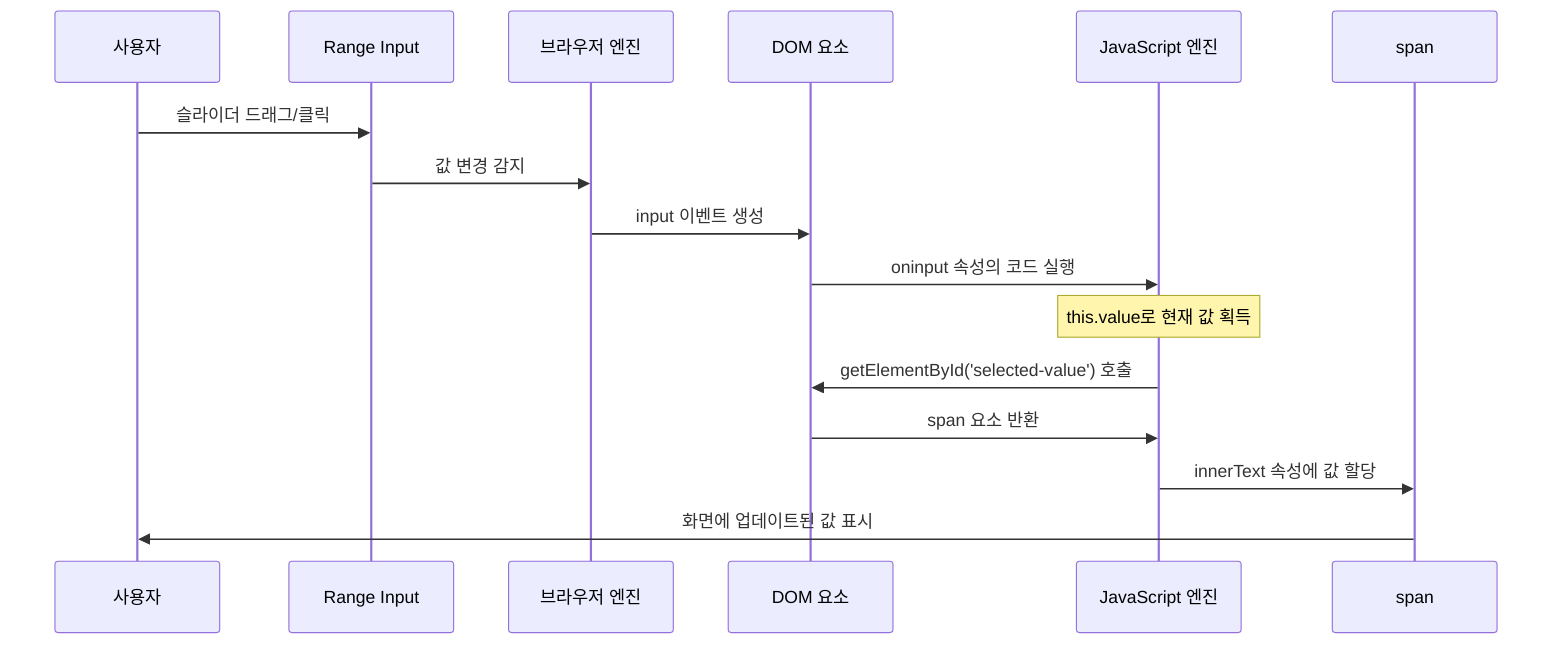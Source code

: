 sequenceDiagram
    participant User as 사용자
    participant Slider as Range Input
    participant Browser as 브라우저 엔진
    participant DOM as DOM 요소
    participant JS as JavaScript 엔진
    participant Span as span#selected-value

    User->>Slider: 슬라이더 드래그/클릭
    Slider->>Browser: 값 변경 감지
    Browser->>DOM: input 이벤트 생성
    DOM->>JS: oninput 속성의 코드 실행
    Note over JS: this.value로 현재 값 획득
    JS->>DOM: getElementById('selected-value') 호출
    DOM->>JS: span 요소 반환
    JS->>Span: innerText 속성에 값 할당
    Span->>User: 화면에 업데이트된 값 표시